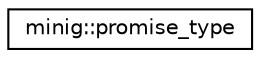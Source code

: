 digraph "Graphical Class Hierarchy"
{
  edge [fontname="Helvetica",fontsize="10",labelfontname="Helvetica",labelfontsize="10"];
  node [fontname="Helvetica",fontsize="10",shape=record];
  rankdir="LR";
  Node0 [label="minig::promise_type",height=0.2,width=0.4,color="black", fillcolor="white", style="filled",URL="$structminig_1_1promise__type.html"];
}
